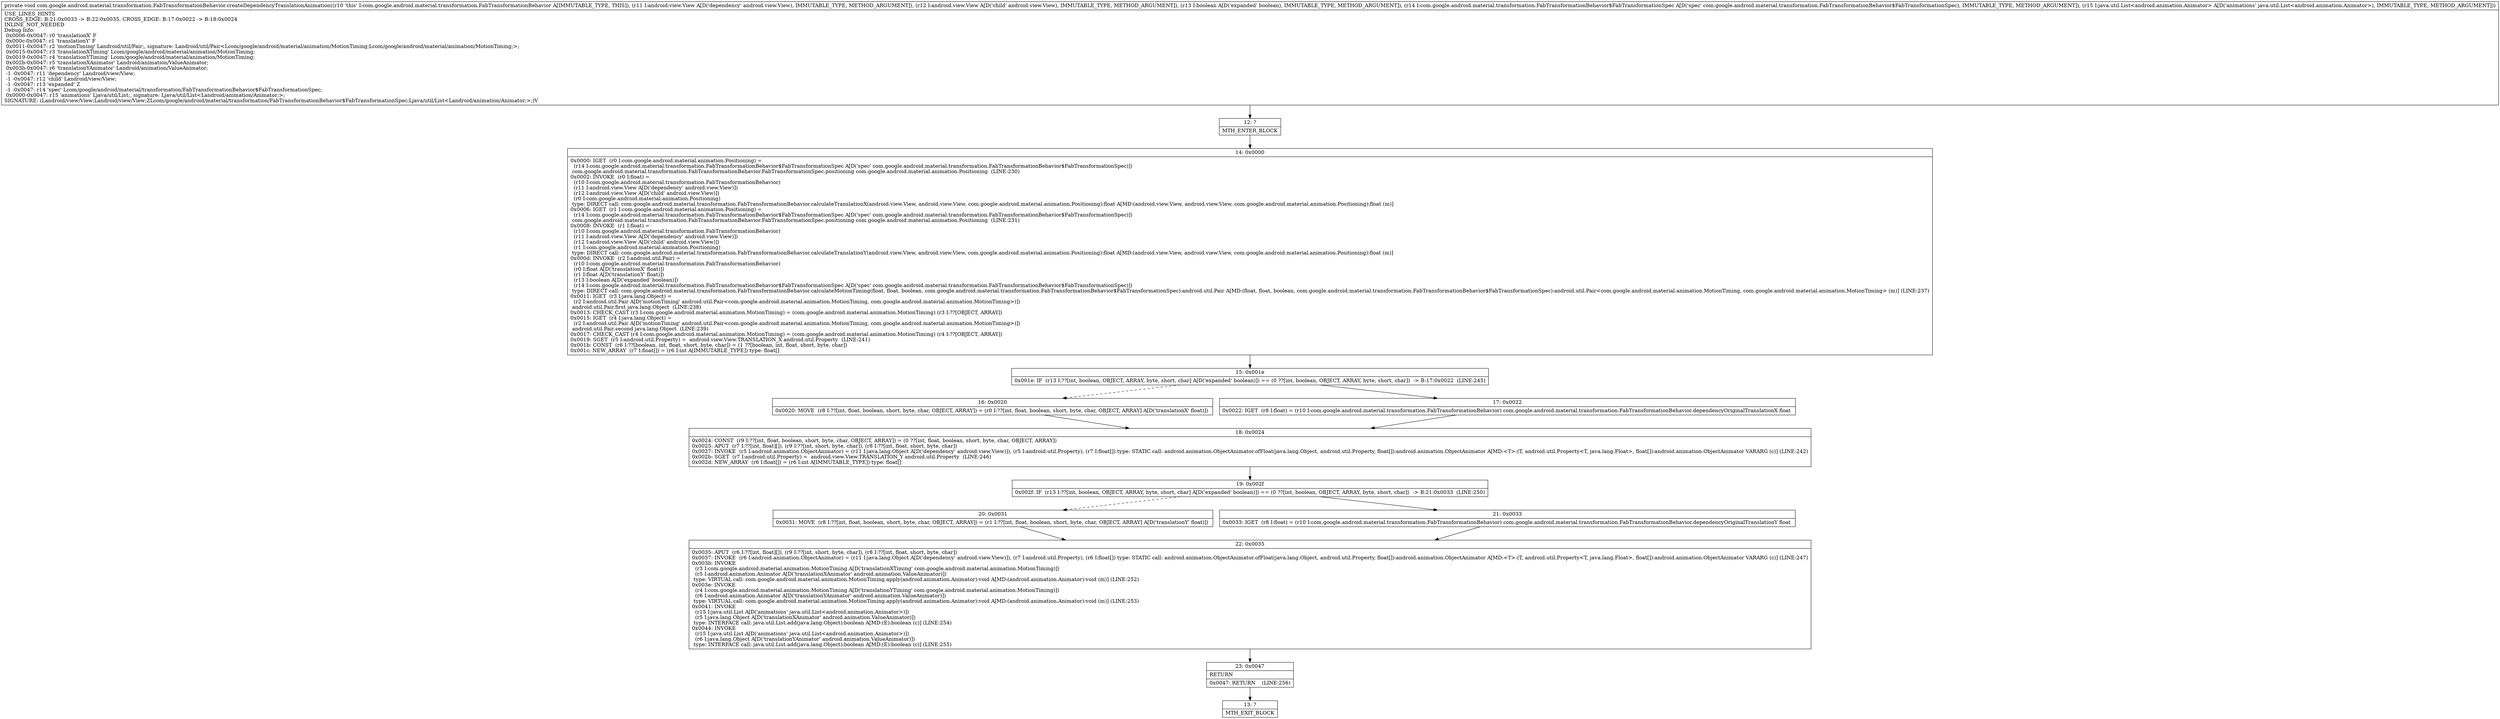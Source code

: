 digraph "CFG forcom.google.android.material.transformation.FabTransformationBehavior.createDependencyTranslationAnimation(Landroid\/view\/View;Landroid\/view\/View;ZLcom\/google\/android\/material\/transformation\/FabTransformationBehavior$FabTransformationSpec;Ljava\/util\/List;)V" {
Node_12 [shape=record,label="{12\:\ ?|MTH_ENTER_BLOCK\l}"];
Node_14 [shape=record,label="{14\:\ 0x0000|0x0000: IGET  (r0 I:com.google.android.material.animation.Positioning) = \l  (r14 I:com.google.android.material.transformation.FabTransformationBehavior$FabTransformationSpec A[D('spec' com.google.android.material.transformation.FabTransformationBehavior$FabTransformationSpec)])\l com.google.android.material.transformation.FabTransformationBehavior.FabTransformationSpec.positioning com.google.android.material.animation.Positioning  (LINE:230)\l0x0002: INVOKE  (r0 I:float) = \l  (r10 I:com.google.android.material.transformation.FabTransformationBehavior)\l  (r11 I:android.view.View A[D('dependency' android.view.View)])\l  (r12 I:android.view.View A[D('child' android.view.View)])\l  (r0 I:com.google.android.material.animation.Positioning)\l type: DIRECT call: com.google.android.material.transformation.FabTransformationBehavior.calculateTranslationX(android.view.View, android.view.View, com.google.android.material.animation.Positioning):float A[MD:(android.view.View, android.view.View, com.google.android.material.animation.Positioning):float (m)]\l0x0006: IGET  (r1 I:com.google.android.material.animation.Positioning) = \l  (r14 I:com.google.android.material.transformation.FabTransformationBehavior$FabTransformationSpec A[D('spec' com.google.android.material.transformation.FabTransformationBehavior$FabTransformationSpec)])\l com.google.android.material.transformation.FabTransformationBehavior.FabTransformationSpec.positioning com.google.android.material.animation.Positioning  (LINE:231)\l0x0008: INVOKE  (r1 I:float) = \l  (r10 I:com.google.android.material.transformation.FabTransformationBehavior)\l  (r11 I:android.view.View A[D('dependency' android.view.View)])\l  (r12 I:android.view.View A[D('child' android.view.View)])\l  (r1 I:com.google.android.material.animation.Positioning)\l type: DIRECT call: com.google.android.material.transformation.FabTransformationBehavior.calculateTranslationY(android.view.View, android.view.View, com.google.android.material.animation.Positioning):float A[MD:(android.view.View, android.view.View, com.google.android.material.animation.Positioning):float (m)]\l0x000d: INVOKE  (r2 I:android.util.Pair) = \l  (r10 I:com.google.android.material.transformation.FabTransformationBehavior)\l  (r0 I:float A[D('translationX' float)])\l  (r1 I:float A[D('translationY' float)])\l  (r13 I:boolean A[D('expanded' boolean)])\l  (r14 I:com.google.android.material.transformation.FabTransformationBehavior$FabTransformationSpec A[D('spec' com.google.android.material.transformation.FabTransformationBehavior$FabTransformationSpec)])\l type: DIRECT call: com.google.android.material.transformation.FabTransformationBehavior.calculateMotionTiming(float, float, boolean, com.google.android.material.transformation.FabTransformationBehavior$FabTransformationSpec):android.util.Pair A[MD:(float, float, boolean, com.google.android.material.transformation.FabTransformationBehavior$FabTransformationSpec):android.util.Pair\<com.google.android.material.animation.MotionTiming, com.google.android.material.animation.MotionTiming\> (m)] (LINE:237)\l0x0011: IGET  (r3 I:java.lang.Object) = \l  (r2 I:android.util.Pair A[D('motionTiming' android.util.Pair\<com.google.android.material.animation.MotionTiming, com.google.android.material.animation.MotionTiming\>)])\l android.util.Pair.first java.lang.Object  (LINE:238)\l0x0013: CHECK_CAST (r3 I:com.google.android.material.animation.MotionTiming) = (com.google.android.material.animation.MotionTiming) (r3 I:??[OBJECT, ARRAY]) \l0x0015: IGET  (r4 I:java.lang.Object) = \l  (r2 I:android.util.Pair A[D('motionTiming' android.util.Pair\<com.google.android.material.animation.MotionTiming, com.google.android.material.animation.MotionTiming\>)])\l android.util.Pair.second java.lang.Object  (LINE:239)\l0x0017: CHECK_CAST (r4 I:com.google.android.material.animation.MotionTiming) = (com.google.android.material.animation.MotionTiming) (r4 I:??[OBJECT, ARRAY]) \l0x0019: SGET  (r5 I:android.util.Property) =  android.view.View.TRANSLATION_X android.util.Property  (LINE:241)\l0x001b: CONST  (r6 I:??[boolean, int, float, short, byte, char]) = (1 ??[boolean, int, float, short, byte, char]) \l0x001c: NEW_ARRAY  (r7 I:float[]) = (r6 I:int A[IMMUTABLE_TYPE]) type: float[] \l}"];
Node_15 [shape=record,label="{15\:\ 0x001e|0x001e: IF  (r13 I:??[int, boolean, OBJECT, ARRAY, byte, short, char] A[D('expanded' boolean)]) == (0 ??[int, boolean, OBJECT, ARRAY, byte, short, char])  \-\> B:17:0x0022  (LINE:245)\l}"];
Node_16 [shape=record,label="{16\:\ 0x0020|0x0020: MOVE  (r8 I:??[int, float, boolean, short, byte, char, OBJECT, ARRAY]) = (r0 I:??[int, float, boolean, short, byte, char, OBJECT, ARRAY] A[D('translationX' float)]) \l}"];
Node_18 [shape=record,label="{18\:\ 0x0024|0x0024: CONST  (r9 I:??[int, float, boolean, short, byte, char, OBJECT, ARRAY]) = (0 ??[int, float, boolean, short, byte, char, OBJECT, ARRAY]) \l0x0025: APUT  (r7 I:??[int, float][]), (r9 I:??[int, short, byte, char]), (r8 I:??[int, float, short, byte, char]) \l0x0027: INVOKE  (r5 I:android.animation.ObjectAnimator) = (r11 I:java.lang.Object A[D('dependency' android.view.View)]), (r5 I:android.util.Property), (r7 I:float[]) type: STATIC call: android.animation.ObjectAnimator.ofFloat(java.lang.Object, android.util.Property, float[]):android.animation.ObjectAnimator A[MD:\<T\>:(T, android.util.Property\<T, java.lang.Float\>, float[]):android.animation.ObjectAnimator VARARG (c)] (LINE:242)\l0x002b: SGET  (r7 I:android.util.Property) =  android.view.View.TRANSLATION_Y android.util.Property  (LINE:246)\l0x002d: NEW_ARRAY  (r6 I:float[]) = (r6 I:int A[IMMUTABLE_TYPE]) type: float[] \l}"];
Node_19 [shape=record,label="{19\:\ 0x002f|0x002f: IF  (r13 I:??[int, boolean, OBJECT, ARRAY, byte, short, char] A[D('expanded' boolean)]) == (0 ??[int, boolean, OBJECT, ARRAY, byte, short, char])  \-\> B:21:0x0033  (LINE:250)\l}"];
Node_20 [shape=record,label="{20\:\ 0x0031|0x0031: MOVE  (r8 I:??[int, float, boolean, short, byte, char, OBJECT, ARRAY]) = (r1 I:??[int, float, boolean, short, byte, char, OBJECT, ARRAY] A[D('translationY' float)]) \l}"];
Node_22 [shape=record,label="{22\:\ 0x0035|0x0035: APUT  (r6 I:??[int, float][]), (r9 I:??[int, short, byte, char]), (r8 I:??[int, float, short, byte, char]) \l0x0037: INVOKE  (r6 I:android.animation.ObjectAnimator) = (r11 I:java.lang.Object A[D('dependency' android.view.View)]), (r7 I:android.util.Property), (r6 I:float[]) type: STATIC call: android.animation.ObjectAnimator.ofFloat(java.lang.Object, android.util.Property, float[]):android.animation.ObjectAnimator A[MD:\<T\>:(T, android.util.Property\<T, java.lang.Float\>, float[]):android.animation.ObjectAnimator VARARG (c)] (LINE:247)\l0x003b: INVOKE  \l  (r3 I:com.google.android.material.animation.MotionTiming A[D('translationXTiming' com.google.android.material.animation.MotionTiming)])\l  (r5 I:android.animation.Animator A[D('translationXAnimator' android.animation.ValueAnimator)])\l type: VIRTUAL call: com.google.android.material.animation.MotionTiming.apply(android.animation.Animator):void A[MD:(android.animation.Animator):void (m)] (LINE:252)\l0x003e: INVOKE  \l  (r4 I:com.google.android.material.animation.MotionTiming A[D('translationYTiming' com.google.android.material.animation.MotionTiming)])\l  (r6 I:android.animation.Animator A[D('translationYAnimator' android.animation.ValueAnimator)])\l type: VIRTUAL call: com.google.android.material.animation.MotionTiming.apply(android.animation.Animator):void A[MD:(android.animation.Animator):void (m)] (LINE:253)\l0x0041: INVOKE  \l  (r15 I:java.util.List A[D('animations' java.util.List\<android.animation.Animator\>)])\l  (r5 I:java.lang.Object A[D('translationXAnimator' android.animation.ValueAnimator)])\l type: INTERFACE call: java.util.List.add(java.lang.Object):boolean A[MD:(E):boolean (c)] (LINE:254)\l0x0044: INVOKE  \l  (r15 I:java.util.List A[D('animations' java.util.List\<android.animation.Animator\>)])\l  (r6 I:java.lang.Object A[D('translationYAnimator' android.animation.ValueAnimator)])\l type: INTERFACE call: java.util.List.add(java.lang.Object):boolean A[MD:(E):boolean (c)] (LINE:255)\l}"];
Node_23 [shape=record,label="{23\:\ 0x0047|RETURN\l|0x0047: RETURN    (LINE:256)\l}"];
Node_13 [shape=record,label="{13\:\ ?|MTH_EXIT_BLOCK\l}"];
Node_21 [shape=record,label="{21\:\ 0x0033|0x0033: IGET  (r8 I:float) = (r10 I:com.google.android.material.transformation.FabTransformationBehavior) com.google.android.material.transformation.FabTransformationBehavior.dependencyOriginalTranslationY float \l}"];
Node_17 [shape=record,label="{17\:\ 0x0022|0x0022: IGET  (r8 I:float) = (r10 I:com.google.android.material.transformation.FabTransformationBehavior) com.google.android.material.transformation.FabTransformationBehavior.dependencyOriginalTranslationX float \l}"];
MethodNode[shape=record,label="{private void com.google.android.material.transformation.FabTransformationBehavior.createDependencyTranslationAnimation((r10 'this' I:com.google.android.material.transformation.FabTransformationBehavior A[IMMUTABLE_TYPE, THIS]), (r11 I:android.view.View A[D('dependency' android.view.View), IMMUTABLE_TYPE, METHOD_ARGUMENT]), (r12 I:android.view.View A[D('child' android.view.View), IMMUTABLE_TYPE, METHOD_ARGUMENT]), (r13 I:boolean A[D('expanded' boolean), IMMUTABLE_TYPE, METHOD_ARGUMENT]), (r14 I:com.google.android.material.transformation.FabTransformationBehavior$FabTransformationSpec A[D('spec' com.google.android.material.transformation.FabTransformationBehavior$FabTransformationSpec), IMMUTABLE_TYPE, METHOD_ARGUMENT]), (r15 I:java.util.List\<android.animation.Animator\> A[D('animations' java.util.List\<android.animation.Animator\>), IMMUTABLE_TYPE, METHOD_ARGUMENT]))  | USE_LINES_HINTS\lCROSS_EDGE: B:21:0x0033 \-\> B:22:0x0035, CROSS_EDGE: B:17:0x0022 \-\> B:18:0x0024\lINLINE_NOT_NEEDED\lDebug Info:\l  0x0006\-0x0047: r0 'translationX' F\l  0x000c\-0x0047: r1 'translationY' F\l  0x0011\-0x0047: r2 'motionTiming' Landroid\/util\/Pair;, signature: Landroid\/util\/Pair\<Lcom\/google\/android\/material\/animation\/MotionTiming;Lcom\/google\/android\/material\/animation\/MotionTiming;\>;\l  0x0015\-0x0047: r3 'translationXTiming' Lcom\/google\/android\/material\/animation\/MotionTiming;\l  0x0019\-0x0047: r4 'translationYTiming' Lcom\/google\/android\/material\/animation\/MotionTiming;\l  0x002b\-0x0047: r5 'translationXAnimator' Landroid\/animation\/ValueAnimator;\l  0x003b\-0x0047: r6 'translationYAnimator' Landroid\/animation\/ValueAnimator;\l  \-1 \-0x0047: r11 'dependency' Landroid\/view\/View;\l  \-1 \-0x0047: r12 'child' Landroid\/view\/View;\l  \-1 \-0x0047: r13 'expanded' Z\l  \-1 \-0x0047: r14 'spec' Lcom\/google\/android\/material\/transformation\/FabTransformationBehavior$FabTransformationSpec;\l  0x0000\-0x0047: r15 'animations' Ljava\/util\/List;, signature: Ljava\/util\/List\<Landroid\/animation\/Animator;\>;\lSIGNATURE: (Landroid\/view\/View;Landroid\/view\/View;ZLcom\/google\/android\/material\/transformation\/FabTransformationBehavior$FabTransformationSpec;Ljava\/util\/List\<Landroid\/animation\/Animator;\>;)V\l}"];
MethodNode -> Node_12;Node_12 -> Node_14;
Node_14 -> Node_15;
Node_15 -> Node_16[style=dashed];
Node_15 -> Node_17;
Node_16 -> Node_18;
Node_18 -> Node_19;
Node_19 -> Node_20[style=dashed];
Node_19 -> Node_21;
Node_20 -> Node_22;
Node_22 -> Node_23;
Node_23 -> Node_13;
Node_21 -> Node_22;
Node_17 -> Node_18;
}

